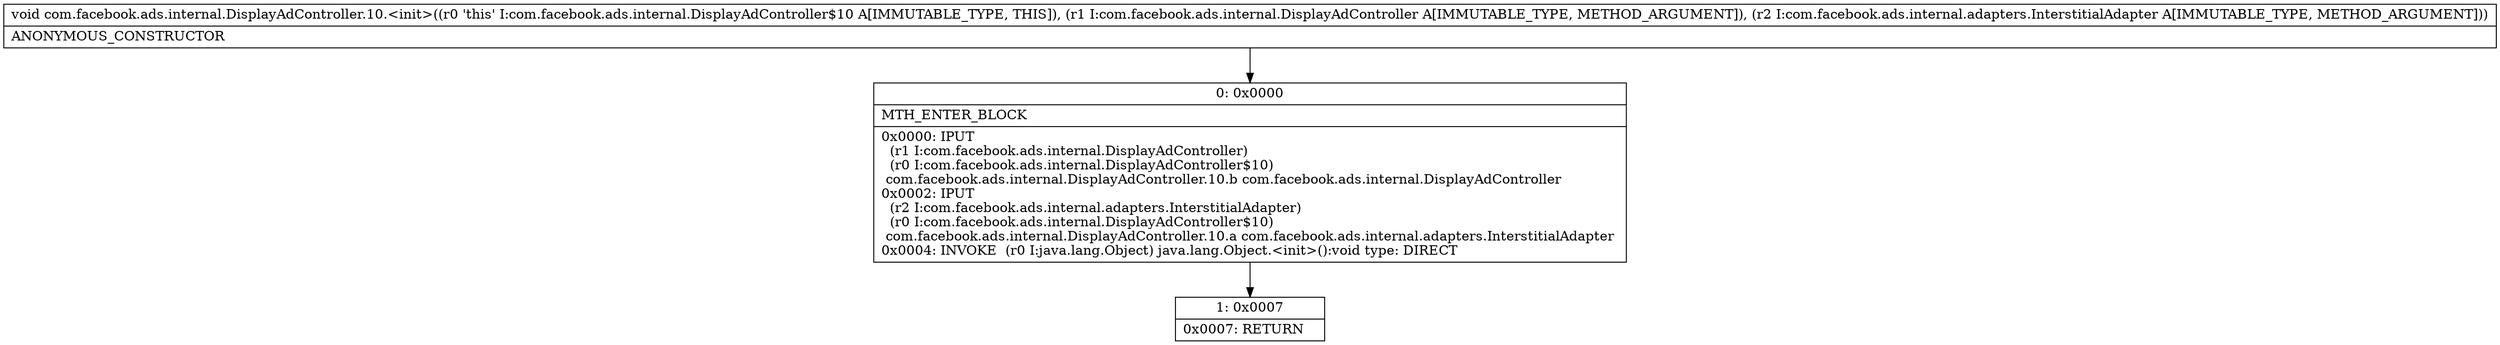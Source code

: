 digraph "CFG forcom.facebook.ads.internal.DisplayAdController.10.\<init\>(Lcom\/facebook\/ads\/internal\/DisplayAdController;Lcom\/facebook\/ads\/internal\/adapters\/InterstitialAdapter;)V" {
Node_0 [shape=record,label="{0\:\ 0x0000|MTH_ENTER_BLOCK\l|0x0000: IPUT  \l  (r1 I:com.facebook.ads.internal.DisplayAdController)\l  (r0 I:com.facebook.ads.internal.DisplayAdController$10)\l com.facebook.ads.internal.DisplayAdController.10.b com.facebook.ads.internal.DisplayAdController \l0x0002: IPUT  \l  (r2 I:com.facebook.ads.internal.adapters.InterstitialAdapter)\l  (r0 I:com.facebook.ads.internal.DisplayAdController$10)\l com.facebook.ads.internal.DisplayAdController.10.a com.facebook.ads.internal.adapters.InterstitialAdapter \l0x0004: INVOKE  (r0 I:java.lang.Object) java.lang.Object.\<init\>():void type: DIRECT \l}"];
Node_1 [shape=record,label="{1\:\ 0x0007|0x0007: RETURN   \l}"];
MethodNode[shape=record,label="{void com.facebook.ads.internal.DisplayAdController.10.\<init\>((r0 'this' I:com.facebook.ads.internal.DisplayAdController$10 A[IMMUTABLE_TYPE, THIS]), (r1 I:com.facebook.ads.internal.DisplayAdController A[IMMUTABLE_TYPE, METHOD_ARGUMENT]), (r2 I:com.facebook.ads.internal.adapters.InterstitialAdapter A[IMMUTABLE_TYPE, METHOD_ARGUMENT]))  | ANONYMOUS_CONSTRUCTOR\l}"];
MethodNode -> Node_0;
Node_0 -> Node_1;
}

